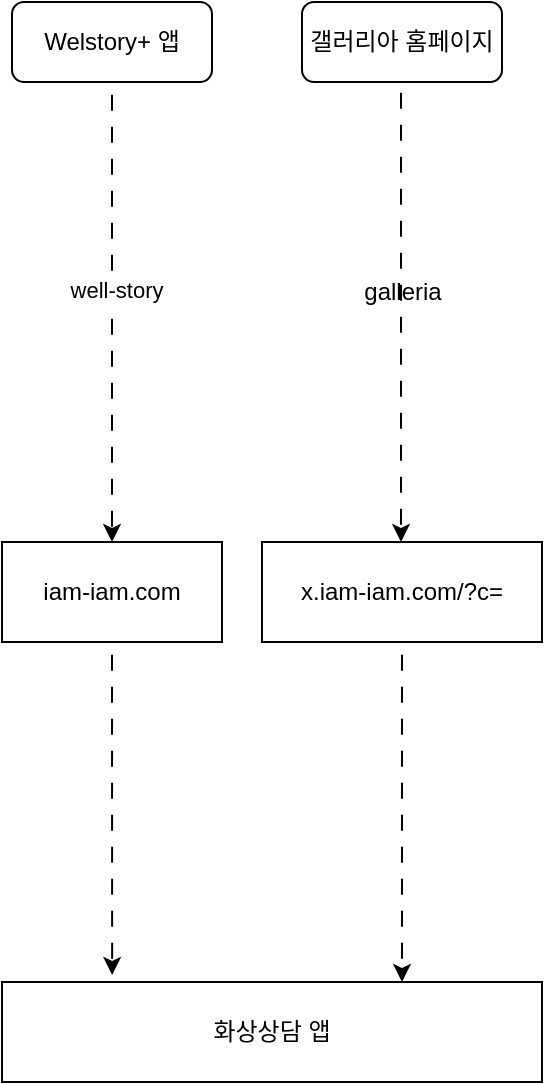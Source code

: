 <mxfile version="22.1.16" type="github">
  <diagram name="페이지-1" id="UUpiQvW2JEfz8oSzpSP1">
    <mxGraphModel dx="1434" dy="699" grid="1" gridSize="10" guides="1" tooltips="1" connect="1" arrows="1" fold="1" page="1" pageScale="1" pageWidth="827" pageHeight="1169" math="0" shadow="0">
      <root>
        <mxCell id="0" />
        <mxCell id="1" parent="0" />
        <mxCell id="OMwlYTmFhEy_R4DQjkUi-1" value="Welstory+ 앱" style="rounded=1;whiteSpace=wrap;html=1;" vertex="1" parent="1">
          <mxGeometry x="125" y="60" width="100" height="40" as="geometry" />
        </mxCell>
        <mxCell id="OMwlYTmFhEy_R4DQjkUi-2" value="" style="endArrow=classic;html=1;rounded=0;exitX=0.5;exitY=1;exitDx=0;exitDy=0;entryX=0.5;entryY=0;entryDx=0;entryDy=0;orthogonalLoop=0;flowAnimation=1;" edge="1" parent="1" source="OMwlYTmFhEy_R4DQjkUi-1" target="OMwlYTmFhEy_R4DQjkUi-7">
          <mxGeometry width="50" height="50" relative="1" as="geometry">
            <mxPoint x="390" y="400" as="sourcePoint" />
            <mxPoint x="170" y="220" as="targetPoint" />
          </mxGeometry>
        </mxCell>
        <mxCell id="OMwlYTmFhEy_R4DQjkUi-10" value="well-story" style="edgeLabel;html=1;align=center;verticalAlign=middle;resizable=0;points=[];" vertex="1" connectable="0" parent="OMwlYTmFhEy_R4DQjkUi-2">
          <mxGeometry x="-0.102" y="2" relative="1" as="geometry">
            <mxPoint as="offset" />
          </mxGeometry>
        </mxCell>
        <mxCell id="OMwlYTmFhEy_R4DQjkUi-7" value="iam-iam.com" style="rounded=0;whiteSpace=wrap;html=1;" vertex="1" parent="1">
          <mxGeometry x="120" y="330" width="110" height="50" as="geometry" />
        </mxCell>
        <mxCell id="OMwlYTmFhEy_R4DQjkUi-8" value="갤러리아 홈페이지" style="rounded=1;whiteSpace=wrap;html=1;" vertex="1" parent="1">
          <mxGeometry x="270" y="60" width="100" height="40" as="geometry" />
        </mxCell>
        <mxCell id="OMwlYTmFhEy_R4DQjkUi-9" value="" style="endArrow=classic;html=1;rounded=0;exitX=0.5;exitY=1;exitDx=0;exitDy=0;entryX=0.083;entryY=0.01;entryDx=0;entryDy=0;entryPerimeter=0;orthogonalLoop=0;flowAnimation=1;" edge="1" parent="1">
          <mxGeometry width="50" height="50" relative="1" as="geometry">
            <mxPoint x="319.5" y="99" as="sourcePoint" />
            <mxPoint x="319.5" y="330" as="targetPoint" />
          </mxGeometry>
        </mxCell>
        <mxCell id="OMwlYTmFhEy_R4DQjkUi-11" value="galleria" style="text;html=1;align=center;verticalAlign=middle;resizable=0;points=[];autosize=1;strokeColor=none;fillColor=none;" vertex="1" parent="1">
          <mxGeometry x="290" y="190" width="60" height="30" as="geometry" />
        </mxCell>
        <mxCell id="OMwlYTmFhEy_R4DQjkUi-13" value="x.iam-iam.com/?c=" style="rounded=0;whiteSpace=wrap;html=1;" vertex="1" parent="1">
          <mxGeometry x="250" y="330" width="140" height="50" as="geometry" />
        </mxCell>
        <mxCell id="OMwlYTmFhEy_R4DQjkUi-14" value="화상상담 앱" style="rounded=0;whiteSpace=wrap;html=1;" vertex="1" parent="1">
          <mxGeometry x="120" y="550" width="270" height="50" as="geometry" />
        </mxCell>
        <mxCell id="OMwlYTmFhEy_R4DQjkUi-15" value="" style="endArrow=classic;html=1;rounded=0;exitX=0.5;exitY=1;exitDx=0;exitDy=0;entryX=0.204;entryY=-0.07;entryDx=0;entryDy=0;entryPerimeter=0;orthogonalLoop=0;flowAnimation=1;" edge="1" parent="1" source="OMwlYTmFhEy_R4DQjkUi-7" target="OMwlYTmFhEy_R4DQjkUi-14">
          <mxGeometry width="50" height="50" relative="1" as="geometry">
            <mxPoint x="174.5" y="390" as="sourcePoint" />
            <mxPoint x="174.5" y="620" as="targetPoint" />
          </mxGeometry>
        </mxCell>
        <mxCell id="OMwlYTmFhEy_R4DQjkUi-16" value="" style="edgeLabel;html=1;align=center;verticalAlign=middle;resizable=0;points=[];" vertex="1" connectable="0" parent="OMwlYTmFhEy_R4DQjkUi-15">
          <mxGeometry x="-0.102" y="2" relative="1" as="geometry">
            <mxPoint as="offset" />
          </mxGeometry>
        </mxCell>
        <mxCell id="OMwlYTmFhEy_R4DQjkUi-17" value="" style="endArrow=classic;html=1;rounded=0;exitX=0.5;exitY=1;exitDx=0;exitDy=0;orthogonalLoop=0;flowAnimation=1;" edge="1" parent="1" source="OMwlYTmFhEy_R4DQjkUi-13">
          <mxGeometry width="50" height="50" relative="1" as="geometry">
            <mxPoint x="319.5" y="380" as="sourcePoint" />
            <mxPoint x="320" y="550" as="targetPoint" />
          </mxGeometry>
        </mxCell>
      </root>
    </mxGraphModel>
  </diagram>
</mxfile>
